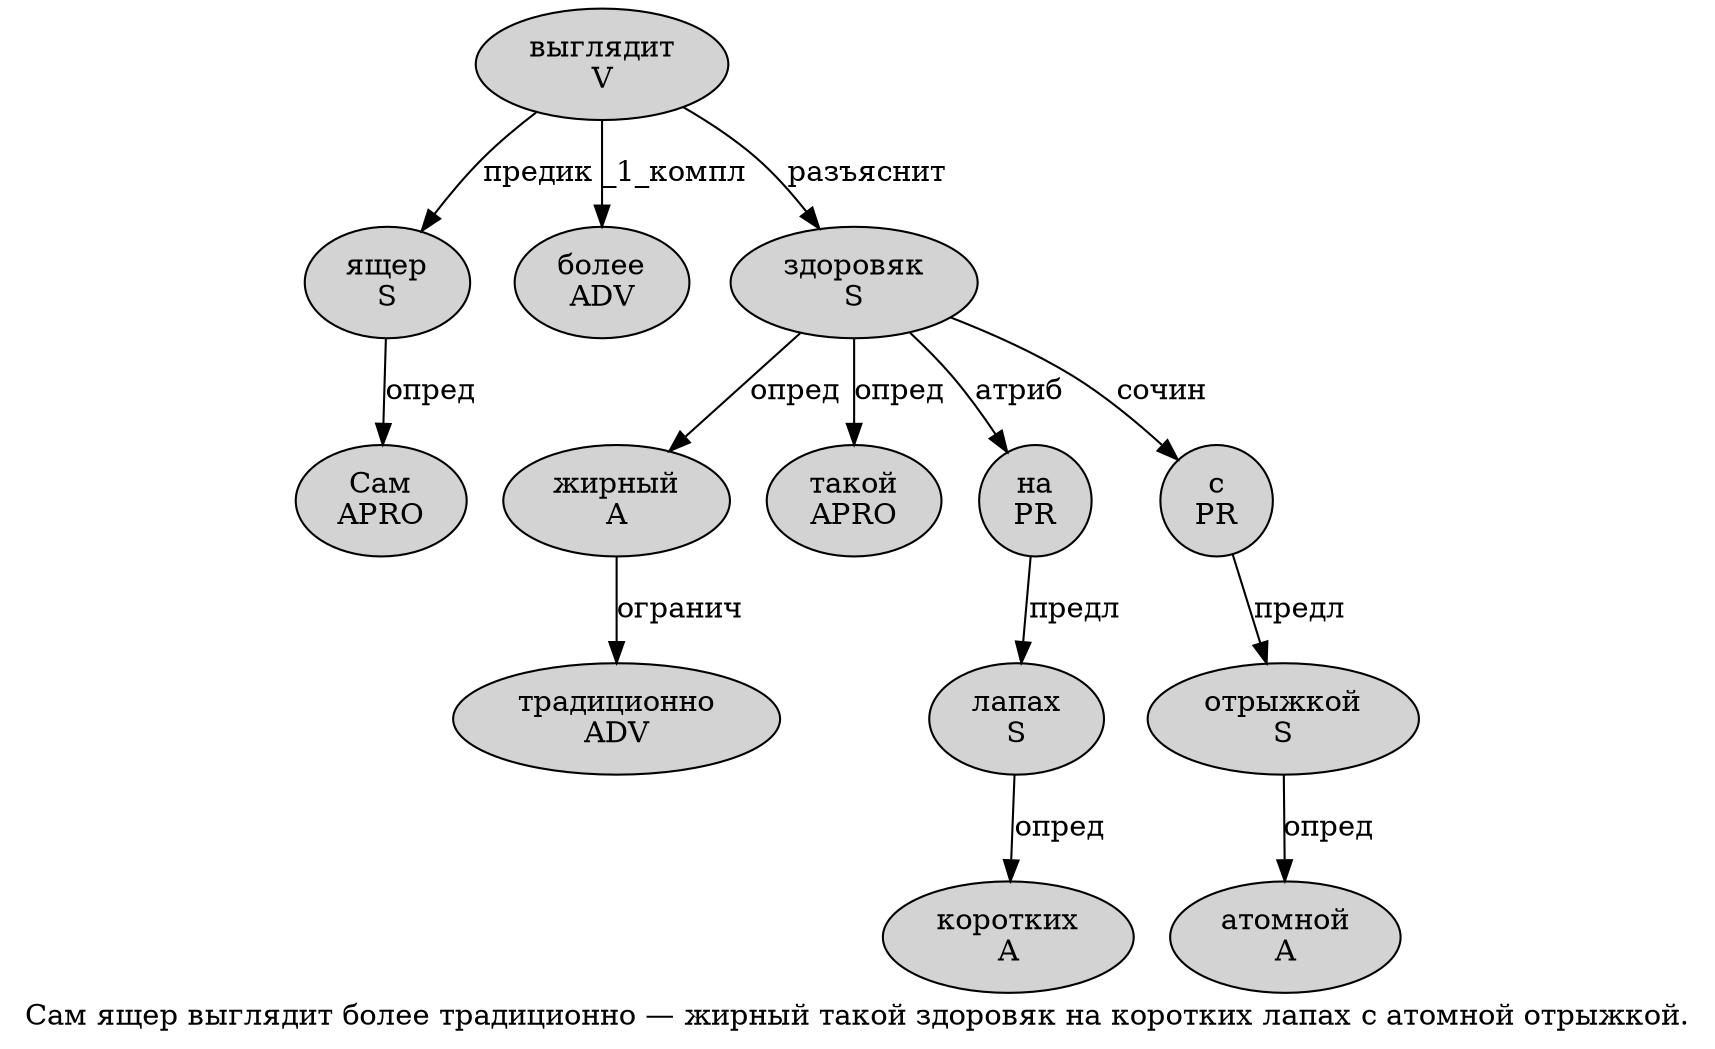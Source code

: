 digraph SENTENCE_4485 {
	graph [label="Сам ящер выглядит более традиционно — жирный такой здоровяк на коротких лапах с атомной отрыжкой."]
	node [style=filled]
		0 [label="Сам
APRO" color="" fillcolor=lightgray penwidth=1 shape=ellipse]
		1 [label="ящер
S" color="" fillcolor=lightgray penwidth=1 shape=ellipse]
		2 [label="выглядит
V" color="" fillcolor=lightgray penwidth=1 shape=ellipse]
		3 [label="более
ADV" color="" fillcolor=lightgray penwidth=1 shape=ellipse]
		4 [label="традиционно
ADV" color="" fillcolor=lightgray penwidth=1 shape=ellipse]
		6 [label="жирный
A" color="" fillcolor=lightgray penwidth=1 shape=ellipse]
		7 [label="такой
APRO" color="" fillcolor=lightgray penwidth=1 shape=ellipse]
		8 [label="здоровяк
S" color="" fillcolor=lightgray penwidth=1 shape=ellipse]
		9 [label="на
PR" color="" fillcolor=lightgray penwidth=1 shape=ellipse]
		10 [label="коротких
A" color="" fillcolor=lightgray penwidth=1 shape=ellipse]
		11 [label="лапах
S" color="" fillcolor=lightgray penwidth=1 shape=ellipse]
		12 [label="с
PR" color="" fillcolor=lightgray penwidth=1 shape=ellipse]
		13 [label="атомной
A" color="" fillcolor=lightgray penwidth=1 shape=ellipse]
		14 [label="отрыжкой
S" color="" fillcolor=lightgray penwidth=1 shape=ellipse]
			6 -> 4 [label="огранич"]
			11 -> 10 [label="опред"]
			14 -> 13 [label="опред"]
			9 -> 11 [label="предл"]
			1 -> 0 [label="опред"]
			12 -> 14 [label="предл"]
			8 -> 6 [label="опред"]
			8 -> 7 [label="опред"]
			8 -> 9 [label="атриб"]
			8 -> 12 [label="сочин"]
			2 -> 1 [label="предик"]
			2 -> 3 [label="_1_компл"]
			2 -> 8 [label="разъяснит"]
}